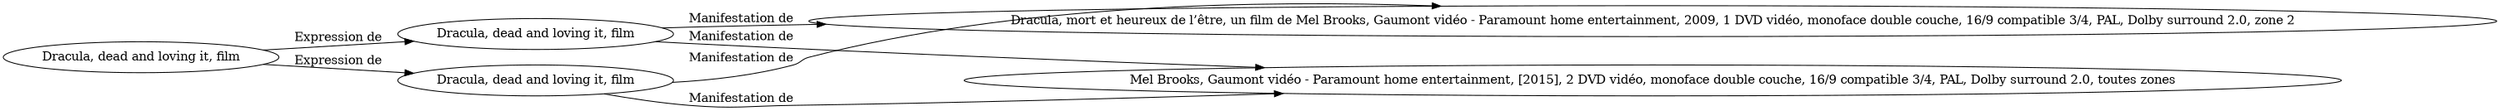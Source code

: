 // Notice UMLRM0120
digraph UMLRM0120 {
	rankdir=LR
	size="20,20"
	UMLRM0120 [label="Dracula, dead and loving it, film"]
	UMLRM0121 [label="Dracula, dead and loving it, film"]
	UMLRM0120 -> UMLRM0121 [label="Expression de"]
	UMLRM0122 [label="Dracula, mort et heureux de l’être, un film de Mel Brooks, Gaumont vidéo - Paramount home entertainment, 2009, 1 DVD vidéo, monoface double couche, 16/9 compatible 3/4, PAL, Dolby surround 2.0, zone 2"]
	UMLRM0121 -> UMLRM0122 [label="Manifestation de"]
	UMLRM0190 [label="Mel Brooks, Gaumont vidéo - Paramount home entertainment, [2015], 2 DVD vidéo, monoface double couche, 16/9 compatible 3/4, PAL, Dolby surround 2.0, toutes zones"]
	UMLRM0121 -> UMLRM0190 [label="Manifestation de"]
	UMLRM0189 [label="Dracula, dead and loving it, film"]
	UMLRM0120 -> UMLRM0189 [label="Expression de"]
	UMLRM0122 [label="Dracula, mort et heureux de l’être, un film de Mel Brooks, Gaumont vidéo - Paramount home entertainment, 2009, 1 DVD vidéo, monoface double couche, 16/9 compatible 3/4, PAL, Dolby surround 2.0, zone 2"]
	UMLRM0189 -> UMLRM0122 [label="Manifestation de"]
	UMLRM0190 [label="Mel Brooks, Gaumont vidéo - Paramount home entertainment, [2015], 2 DVD vidéo, monoface double couche, 16/9 compatible 3/4, PAL, Dolby surround 2.0, toutes zones"]
	UMLRM0189 -> UMLRM0190 [label="Manifestation de"]
}
